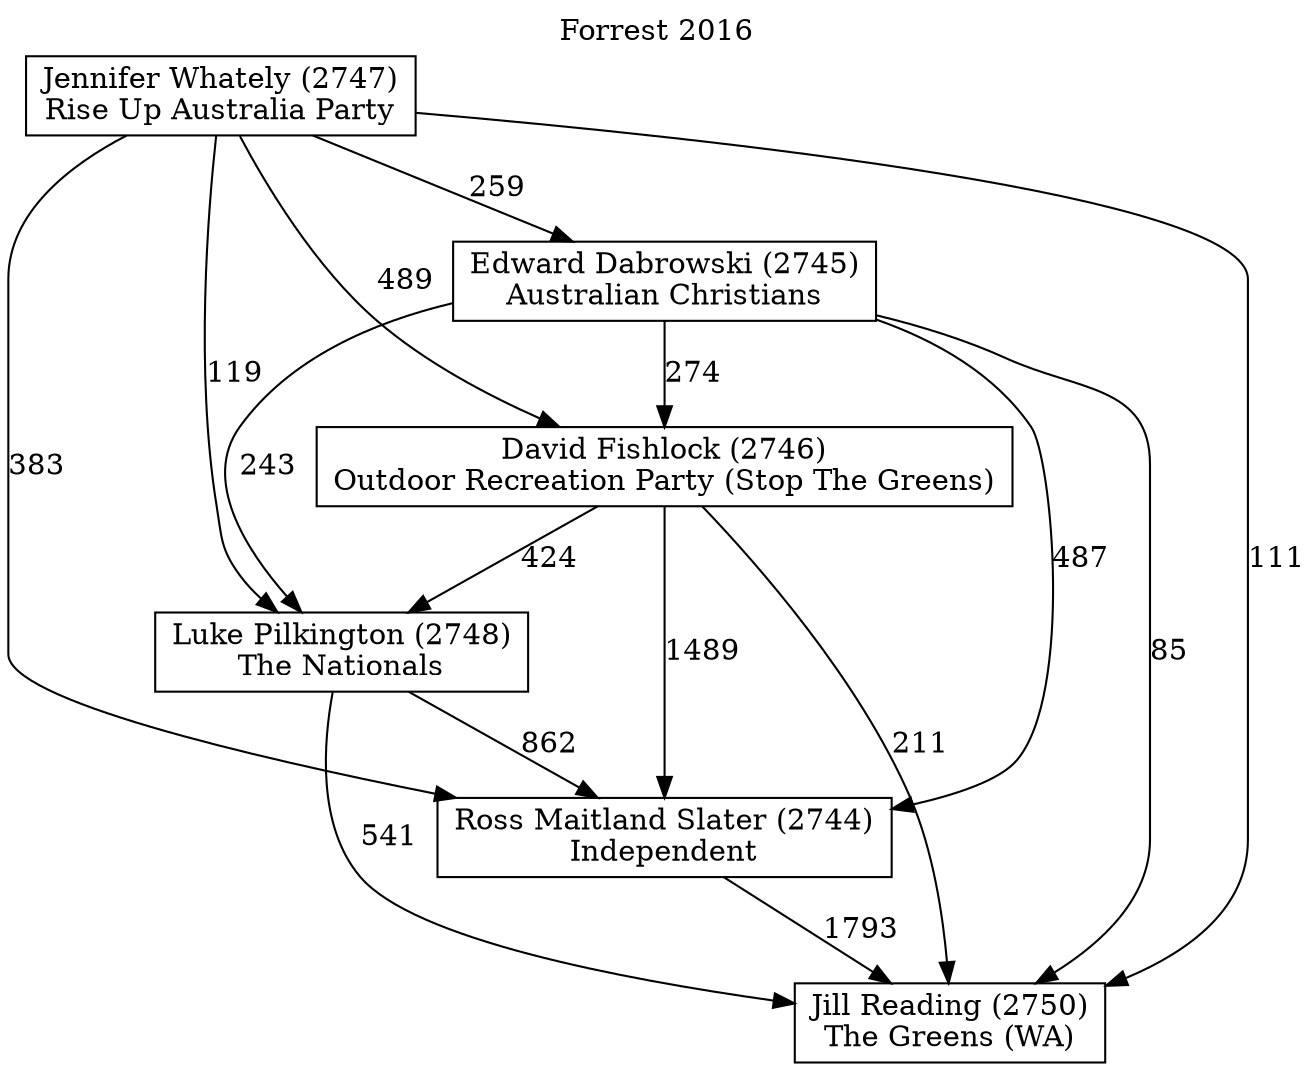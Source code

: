 // House preference flow
digraph "Jill Reading (2750)_Forrest_2016" {
	graph [label="Forrest 2016" labelloc=t mclimit=10]
	node [shape=box]
	"David Fishlock (2746)" [label="David Fishlock (2746)
Outdoor Recreation Party (Stop The Greens)"]
	"Edward Dabrowski (2745)" [label="Edward Dabrowski (2745)
Australian Christians"]
	"Jennifer Whately (2747)" [label="Jennifer Whately (2747)
Rise Up Australia Party"]
	"Jill Reading (2750)" [label="Jill Reading (2750)
The Greens (WA)"]
	"Luke Pilkington (2748)" [label="Luke Pilkington (2748)
The Nationals"]
	"Ross Maitland Slater (2744)" [label="Ross Maitland Slater (2744)
Independent"]
	"Jennifer Whately (2747)" -> "Edward Dabrowski (2745)" [label=259]
	"Luke Pilkington (2748)" -> "Jill Reading (2750)" [label=541]
	"David Fishlock (2746)" -> "Ross Maitland Slater (2744)" [label=1489]
	"Edward Dabrowski (2745)" -> "Luke Pilkington (2748)" [label=243]
	"David Fishlock (2746)" -> "Jill Reading (2750)" [label=211]
	"David Fishlock (2746)" -> "Luke Pilkington (2748)" [label=424]
	"Jennifer Whately (2747)" -> "Ross Maitland Slater (2744)" [label=383]
	"Jennifer Whately (2747)" -> "Luke Pilkington (2748)" [label=119]
	"Edward Dabrowski (2745)" -> "David Fishlock (2746)" [label=274]
	"Luke Pilkington (2748)" -> "Ross Maitland Slater (2744)" [label=862]
	"Ross Maitland Slater (2744)" -> "Jill Reading (2750)" [label=1793]
	"Jennifer Whately (2747)" -> "David Fishlock (2746)" [label=489]
	"Jennifer Whately (2747)" -> "Jill Reading (2750)" [label=111]
	"Edward Dabrowski (2745)" -> "Ross Maitland Slater (2744)" [label=487]
	"Edward Dabrowski (2745)" -> "Jill Reading (2750)" [label=85]
}
